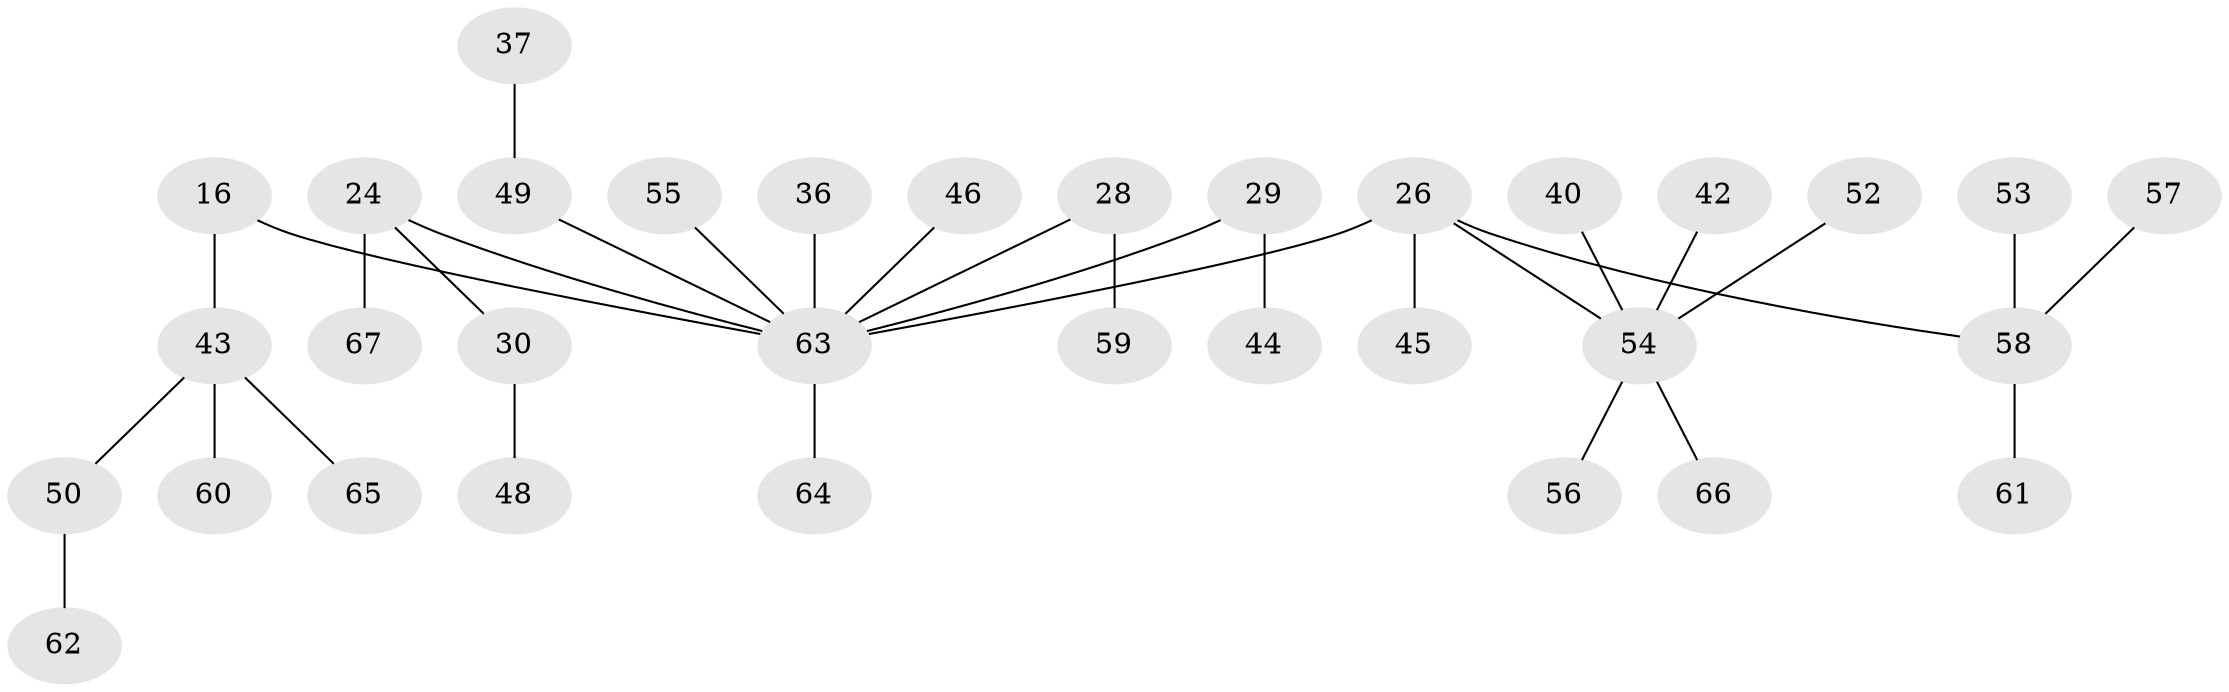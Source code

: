 // original degree distribution, {2: 0.31343283582089554, 9: 0.014925373134328358, 4: 0.05970149253731343, 3: 0.11940298507462686, 1: 0.4626865671641791, 5: 0.029850746268656716}
// Generated by graph-tools (version 1.1) at 2025/52/03/09/25 04:52:27]
// undirected, 33 vertices, 32 edges
graph export_dot {
graph [start="1"]
  node [color=gray90,style=filled];
  16;
  24 [super="+13"];
  26 [super="+25"];
  28 [super="+5+14+20"];
  29 [super="+17+23"];
  30;
  36;
  37;
  40;
  42;
  43 [super="+21"];
  44;
  45;
  46;
  48;
  49 [super="+10+11+22"];
  50;
  52;
  53;
  54 [super="+47+41+38+33"];
  55;
  56;
  57;
  58 [super="+51"];
  59;
  60;
  61;
  62;
  63 [super="+35+9+4+6+7"];
  64;
  65;
  66;
  67;
  16 -- 43;
  16 -- 63;
  24 -- 67;
  24 -- 30;
  24 -- 63;
  26 -- 45;
  26 -- 63;
  26 -- 58;
  26 -- 54;
  28 -- 59;
  28 -- 63;
  29 -- 44;
  29 -- 63;
  30 -- 48;
  36 -- 63;
  37 -- 49;
  40 -- 54;
  42 -- 54;
  43 -- 60;
  43 -- 65;
  43 -- 50;
  46 -- 63;
  49 -- 63;
  50 -- 62;
  52 -- 54;
  53 -- 58;
  54 -- 66;
  54 -- 56;
  55 -- 63;
  57 -- 58;
  58 -- 61;
  63 -- 64;
}
